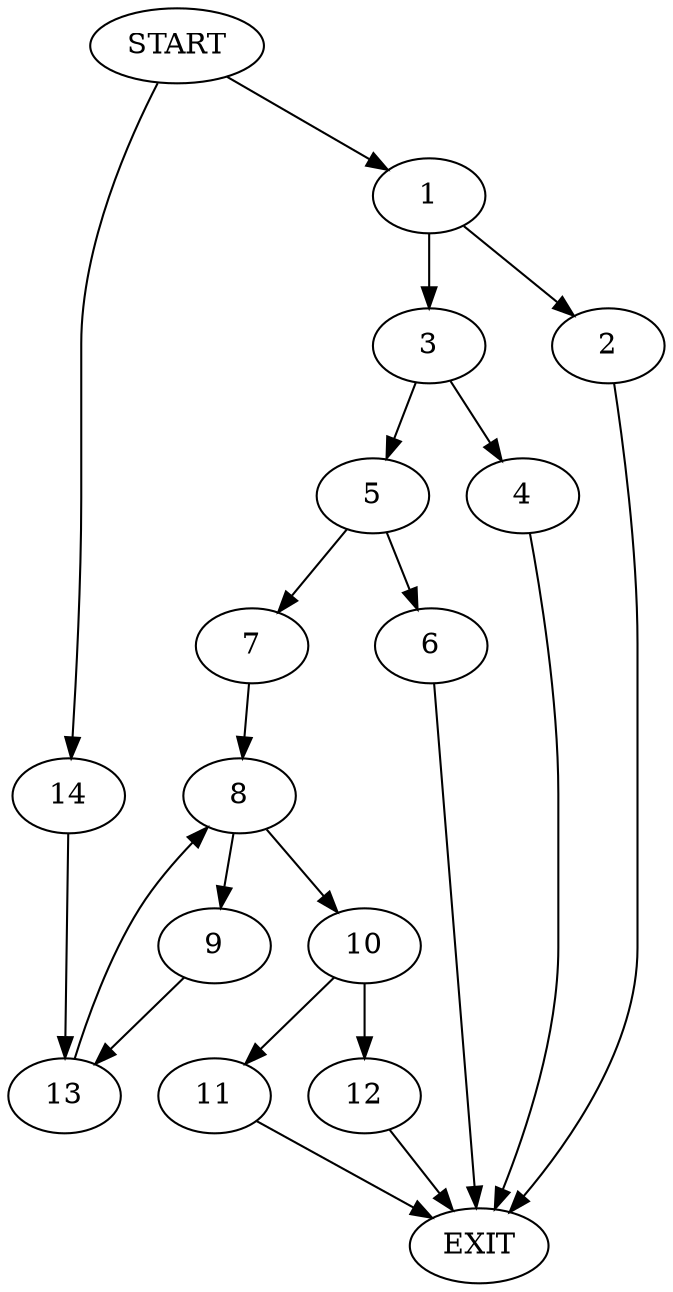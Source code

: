 digraph {
0 [label="START"]
15 [label="EXIT"]
0 -> 1
1 -> 2
1 -> 3
2 -> 15
3 -> 4
3 -> 5
4 -> 15
5 -> 6
5 -> 7
6 -> 15
7 -> 8
8 -> 9
8 -> 10
10 -> 11
10 -> 12
9 -> 13
13 -> 8
0 -> 14
14 -> 13
12 -> 15
11 -> 15
}
